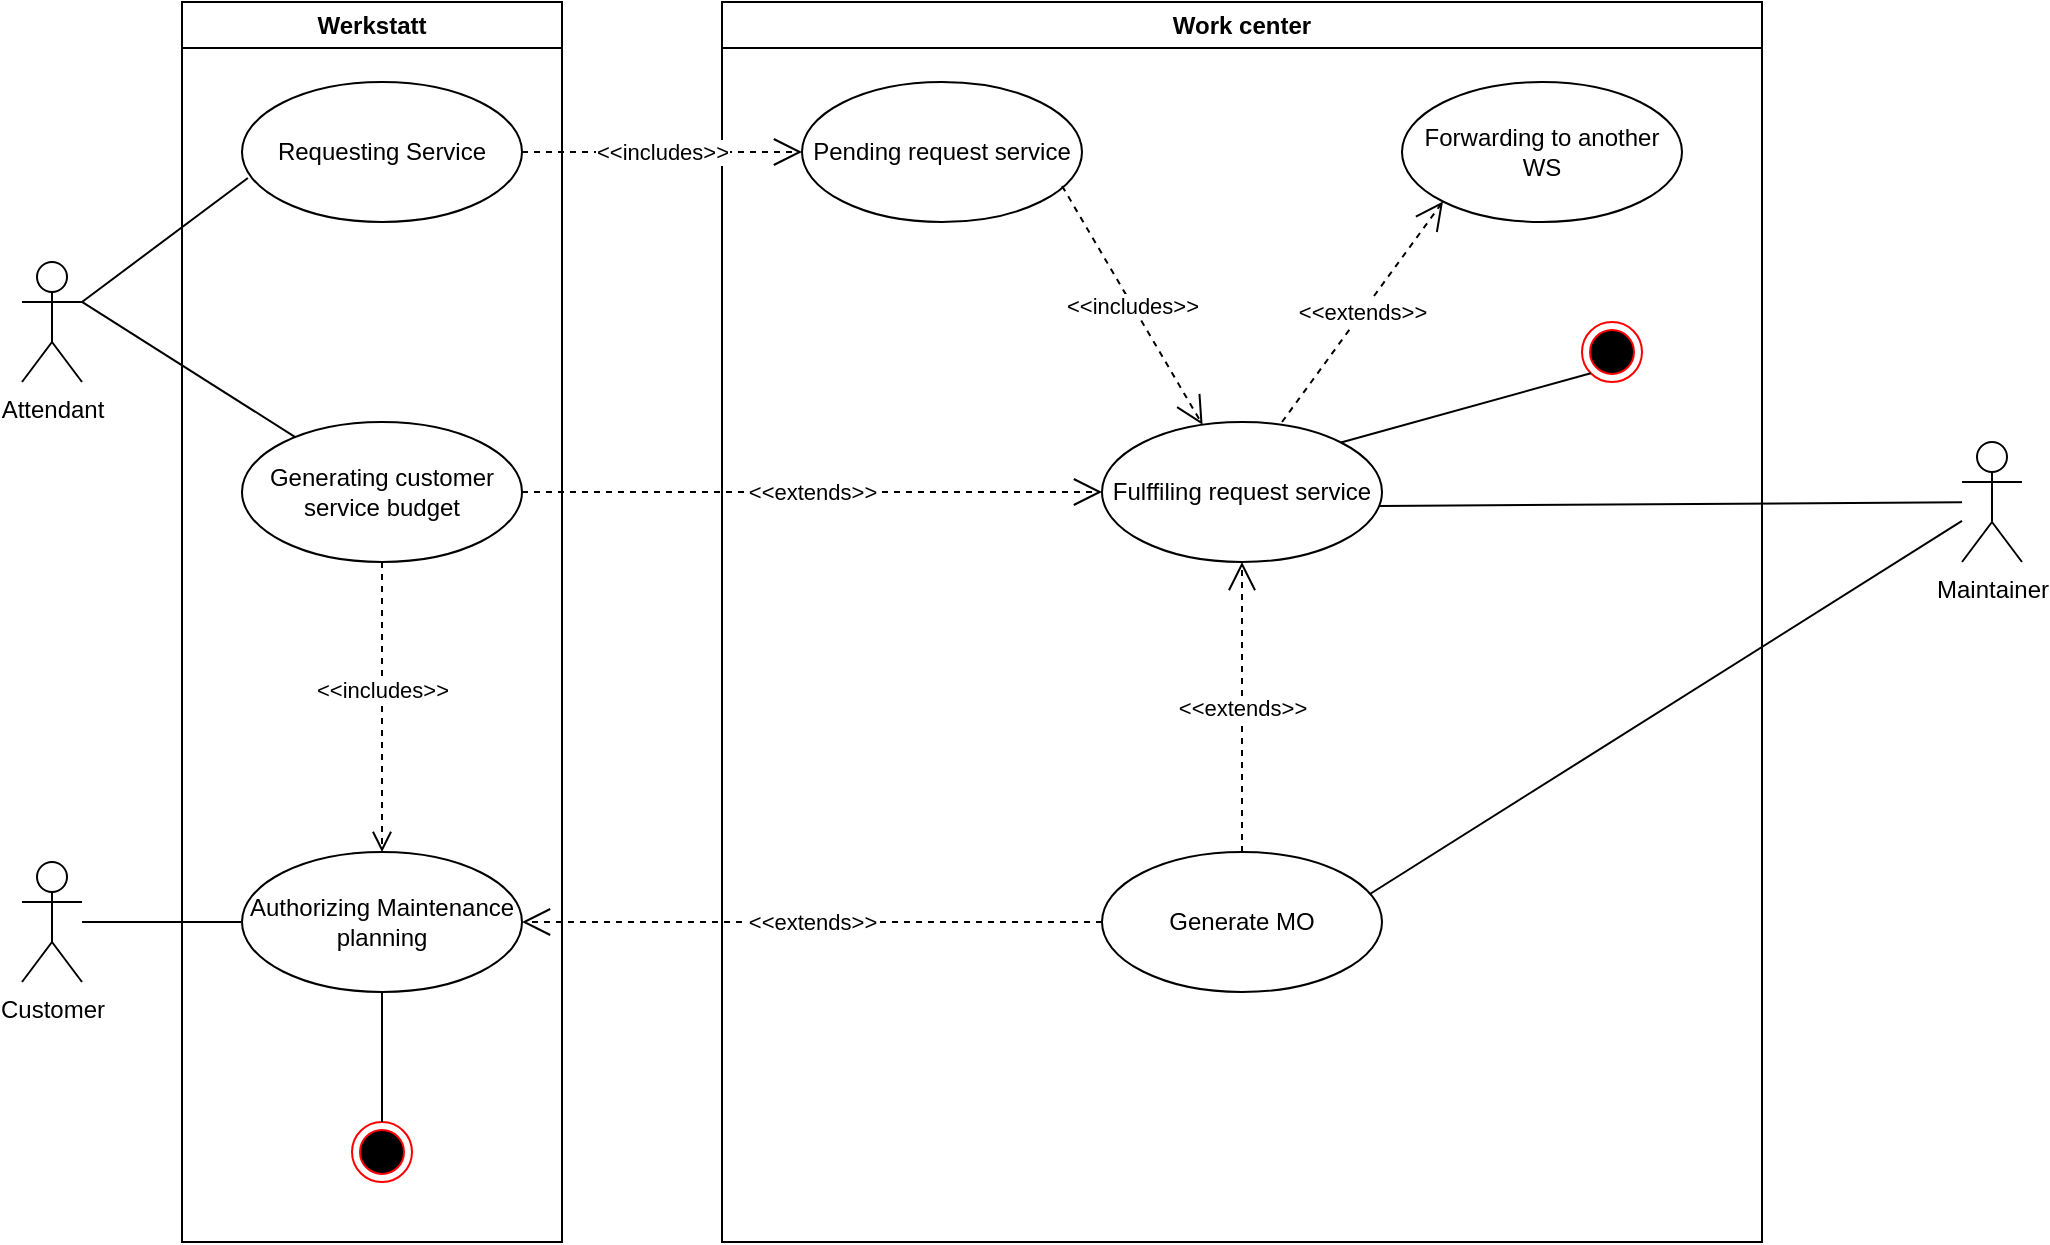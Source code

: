 <mxfile>
    <diagram name="Page-1" id="mQaCulovv7ul4VwpMXmZ">
        <mxGraphModel dx="896" dy="682" grid="1" gridSize="10" guides="1" tooltips="1" connect="1" arrows="1" fold="1" page="1" pageScale="1" pageWidth="2339" pageHeight="3300" math="0" shadow="0">
            <root>
                <mxCell id="0"/>
                <mxCell id="1" parent="0"/>
                <mxCell id="e3ZQKRUdp-5UI-5q3_ky-1" value="Attendant" style="shape=umlActor;verticalLabelPosition=bottom;verticalAlign=top;html=1;outlineConnect=0;" parent="1" vertex="1">
                    <mxGeometry x="20" y="180" width="30" height="60" as="geometry"/>
                </mxCell>
                <mxCell id="e3ZQKRUdp-5UI-5q3_ky-2" value="Werkstatt" style="swimlane;whiteSpace=wrap;html=1;" parent="1" vertex="1">
                    <mxGeometry x="100" y="50" width="190" height="620" as="geometry"/>
                </mxCell>
                <mxCell id="e3ZQKRUdp-5UI-5q3_ky-3" value="Requesting Service" style="ellipse;whiteSpace=wrap;html=1;" parent="e3ZQKRUdp-5UI-5q3_ky-2" vertex="1">
                    <mxGeometry x="30" y="40" width="140" height="70" as="geometry"/>
                </mxCell>
                <mxCell id="e3ZQKRUdp-5UI-5q3_ky-18" value="Generating customer service budget" style="ellipse;whiteSpace=wrap;html=1;" parent="e3ZQKRUdp-5UI-5q3_ky-2" vertex="1">
                    <mxGeometry x="30" y="210" width="140" height="70" as="geometry"/>
                </mxCell>
                <mxCell id="e3ZQKRUdp-5UI-5q3_ky-20" value="Authorizing Maintenance planning" style="ellipse;whiteSpace=wrap;html=1;" parent="e3ZQKRUdp-5UI-5q3_ky-2" vertex="1">
                    <mxGeometry x="30" y="425" width="140" height="70" as="geometry"/>
                </mxCell>
                <mxCell id="e3ZQKRUdp-5UI-5q3_ky-21" value="&amp;lt;&amp;lt;includes&amp;gt;&amp;gt;" style="html=1;verticalAlign=bottom;endArrow=open;dashed=1;endSize=8;edgeStyle=elbowEdgeStyle;elbow=vertical;curved=0;rounded=0;entryX=0.5;entryY=0;entryDx=0;entryDy=0;exitX=0.5;exitY=1;exitDx=0;exitDy=0;" parent="e3ZQKRUdp-5UI-5q3_ky-2" source="e3ZQKRUdp-5UI-5q3_ky-18" target="e3ZQKRUdp-5UI-5q3_ky-20" edge="1">
                    <mxGeometry relative="1" as="geometry">
                        <mxPoint x="150" y="330" as="sourcePoint"/>
                        <mxPoint x="95" y="260" as="targetPoint"/>
                        <Array as="points">
                            <mxPoint x="70" y="310"/>
                        </Array>
                    </mxGeometry>
                </mxCell>
                <mxCell id="e3ZQKRUdp-5UI-5q3_ky-30" value="" style="ellipse;html=1;shape=endState;fillColor=#000000;strokeColor=#ff0000;" parent="e3ZQKRUdp-5UI-5q3_ky-2" vertex="1">
                    <mxGeometry x="85" y="560" width="30" height="30" as="geometry"/>
                </mxCell>
                <mxCell id="e3ZQKRUdp-5UI-5q3_ky-31" value="" style="endArrow=none;html=1;rounded=0;entryX=0.5;entryY=1;entryDx=0;entryDy=0;exitX=0.5;exitY=0;exitDx=0;exitDy=0;" parent="e3ZQKRUdp-5UI-5q3_ky-2" source="e3ZQKRUdp-5UI-5q3_ky-30" target="e3ZQKRUdp-5UI-5q3_ky-20" edge="1">
                    <mxGeometry width="50" height="50" relative="1" as="geometry">
                        <mxPoint x="110" y="500" as="sourcePoint"/>
                        <mxPoint x="160" y="450" as="targetPoint"/>
                    </mxGeometry>
                </mxCell>
                <mxCell id="e3ZQKRUdp-5UI-5q3_ky-4" value="" style="endArrow=none;html=1;rounded=0;entryX=0.021;entryY=0.686;entryDx=0;entryDy=0;entryPerimeter=0;exitX=1;exitY=0.333;exitDx=0;exitDy=0;exitPerimeter=0;" parent="1" source="e3ZQKRUdp-5UI-5q3_ky-1" target="e3ZQKRUdp-5UI-5q3_ky-3" edge="1">
                    <mxGeometry width="50" height="50" relative="1" as="geometry">
                        <mxPoint x="120" y="320" as="sourcePoint"/>
                        <mxPoint x="170" y="270" as="targetPoint"/>
                    </mxGeometry>
                </mxCell>
                <mxCell id="e3ZQKRUdp-5UI-5q3_ky-8" value="Work center" style="swimlane;whiteSpace=wrap;html=1;" parent="1" vertex="1">
                    <mxGeometry x="370" y="50" width="520" height="620" as="geometry"/>
                </mxCell>
                <mxCell id="e3ZQKRUdp-5UI-5q3_ky-9" value="Pending request service" style="ellipse;whiteSpace=wrap;html=1;" parent="e3ZQKRUdp-5UI-5q3_ky-8" vertex="1">
                    <mxGeometry x="40" y="40" width="140" height="70" as="geometry"/>
                </mxCell>
                <mxCell id="e3ZQKRUdp-5UI-5q3_ky-11" value="Fulffiling request service" style="ellipse;whiteSpace=wrap;html=1;" parent="e3ZQKRUdp-5UI-5q3_ky-8" vertex="1">
                    <mxGeometry x="190" y="210" width="140" height="70" as="geometry"/>
                </mxCell>
                <mxCell id="e3ZQKRUdp-5UI-5q3_ky-12" value="&amp;lt;&amp;lt;includes&amp;gt;&amp;gt;" style="endArrow=open;endSize=12;dashed=1;html=1;rounded=0;exitX=0.929;exitY=0.743;exitDx=0;exitDy=0;exitPerimeter=0;" parent="e3ZQKRUdp-5UI-5q3_ky-8" source="e3ZQKRUdp-5UI-5q3_ky-9" target="e3ZQKRUdp-5UI-5q3_ky-11" edge="1">
                    <mxGeometry width="160" relative="1" as="geometry">
                        <mxPoint x="90" y="160" as="sourcePoint"/>
                        <mxPoint x="250" y="160" as="targetPoint"/>
                    </mxGeometry>
                </mxCell>
                <mxCell id="e3ZQKRUdp-5UI-5q3_ky-5" value="Generate MO" style="ellipse;whiteSpace=wrap;html=1;" parent="e3ZQKRUdp-5UI-5q3_ky-8" vertex="1">
                    <mxGeometry x="190" y="425" width="140" height="70" as="geometry"/>
                </mxCell>
                <mxCell id="e3ZQKRUdp-5UI-5q3_ky-33" value="" style="ellipse;html=1;shape=endState;fillColor=#000000;strokeColor=#ff0000;" parent="e3ZQKRUdp-5UI-5q3_ky-8" vertex="1">
                    <mxGeometry x="430" y="160" width="30" height="30" as="geometry"/>
                </mxCell>
                <mxCell id="e3ZQKRUdp-5UI-5q3_ky-40" value="&amp;lt;&amp;lt;extends&amp;gt;&amp;gt;" style="endArrow=open;endSize=12;dashed=1;html=1;rounded=0;entryX=0.5;entryY=1;entryDx=0;entryDy=0;exitX=0.5;exitY=0;exitDx=0;exitDy=0;" parent="e3ZQKRUdp-5UI-5q3_ky-8" source="e3ZQKRUdp-5UI-5q3_ky-5" target="e3ZQKRUdp-5UI-5q3_ky-11" edge="1">
                    <mxGeometry width="160" relative="1" as="geometry">
                        <mxPoint x="130" y="390" as="sourcePoint"/>
                        <mxPoint x="290" y="390" as="targetPoint"/>
                    </mxGeometry>
                </mxCell>
                <mxCell id="e3ZQKRUdp-5UI-5q3_ky-43" value="" style="endArrow=none;html=1;rounded=0;entryX=1;entryY=0;entryDx=0;entryDy=0;exitX=0;exitY=1;exitDx=0;exitDy=0;" parent="e3ZQKRUdp-5UI-5q3_ky-8" source="e3ZQKRUdp-5UI-5q3_ky-33" target="e3ZQKRUdp-5UI-5q3_ky-11" edge="1">
                    <mxGeometry width="50" height="50" relative="1" as="geometry">
                        <mxPoint x="450" y="170" as="sourcePoint"/>
                        <mxPoint x="500" y="120" as="targetPoint"/>
                    </mxGeometry>
                </mxCell>
                <mxCell id="e3ZQKRUdp-5UI-5q3_ky-46" value="Forwarding to another WS" style="ellipse;whiteSpace=wrap;html=1;" parent="e3ZQKRUdp-5UI-5q3_ky-8" vertex="1">
                    <mxGeometry x="340" y="40" width="140" height="70" as="geometry"/>
                </mxCell>
                <mxCell id="e3ZQKRUdp-5UI-5q3_ky-47" value="&amp;lt;&amp;lt;extends&amp;gt;&amp;gt;" style="endArrow=open;endSize=12;dashed=1;html=1;rounded=0;entryX=0;entryY=1;entryDx=0;entryDy=0;exitX=0.643;exitY=0;exitDx=0;exitDy=0;exitPerimeter=0;" parent="e3ZQKRUdp-5UI-5q3_ky-8" source="e3ZQKRUdp-5UI-5q3_ky-11" target="e3ZQKRUdp-5UI-5q3_ky-46" edge="1">
                    <mxGeometry width="160" relative="1" as="geometry">
                        <mxPoint x="290" y="260" as="sourcePoint"/>
                        <mxPoint x="290" y="60" as="targetPoint"/>
                    </mxGeometry>
                </mxCell>
                <mxCell id="e3ZQKRUdp-5UI-5q3_ky-10" value="&amp;lt;&amp;lt;includes&amp;gt;&amp;gt;" style="endArrow=open;endSize=12;dashed=1;html=1;rounded=0;exitX=1;exitY=0.5;exitDx=0;exitDy=0;entryX=0;entryY=0.5;entryDx=0;entryDy=0;" parent="1" source="e3ZQKRUdp-5UI-5q3_ky-3" target="e3ZQKRUdp-5UI-5q3_ky-9" edge="1">
                    <mxGeometry width="160" relative="1" as="geometry">
                        <mxPoint x="290" y="160" as="sourcePoint"/>
                        <mxPoint x="450" y="160" as="targetPoint"/>
                    </mxGeometry>
                </mxCell>
                <mxCell id="e3ZQKRUdp-5UI-5q3_ky-13" value="Maintainer" style="shape=umlActor;verticalLabelPosition=bottom;verticalAlign=top;html=1;" parent="1" vertex="1">
                    <mxGeometry x="990" y="270" width="30" height="60" as="geometry"/>
                </mxCell>
                <mxCell id="e3ZQKRUdp-5UI-5q3_ky-14" value="" style="endArrow=none;html=1;rounded=0;exitX=0.993;exitY=0.6;exitDx=0;exitDy=0;exitPerimeter=0;" parent="1" source="e3ZQKRUdp-5UI-5q3_ky-11" target="e3ZQKRUdp-5UI-5q3_ky-13" edge="1">
                    <mxGeometry width="50" height="50" relative="1" as="geometry">
                        <mxPoint x="600" y="460" as="sourcePoint"/>
                        <mxPoint x="650" y="410" as="targetPoint"/>
                    </mxGeometry>
                </mxCell>
                <mxCell id="e3ZQKRUdp-5UI-5q3_ky-17" value="" style="endArrow=none;html=1;rounded=0;exitX=0.957;exitY=0.3;exitDx=0;exitDy=0;exitPerimeter=0;" parent="1" source="e3ZQKRUdp-5UI-5q3_ky-5" target="e3ZQKRUdp-5UI-5q3_ky-13" edge="1">
                    <mxGeometry width="50" height="50" relative="1" as="geometry">
                        <mxPoint x="860" y="300" as="sourcePoint"/>
                        <mxPoint x="650" y="410" as="targetPoint"/>
                    </mxGeometry>
                </mxCell>
                <mxCell id="e3ZQKRUdp-5UI-5q3_ky-19" value="&amp;lt;&amp;lt;extends&amp;gt;&amp;gt;" style="endArrow=open;endSize=12;dashed=1;html=1;rounded=0;exitX=1;exitY=0.5;exitDx=0;exitDy=0;entryX=0;entryY=0.5;entryDx=0;entryDy=0;" parent="1" source="e3ZQKRUdp-5UI-5q3_ky-18" target="e3ZQKRUdp-5UI-5q3_ky-11" edge="1">
                    <mxGeometry width="160" relative="1" as="geometry">
                        <mxPoint x="320" y="330" as="sourcePoint"/>
                        <mxPoint x="760" y="150" as="targetPoint"/>
                    </mxGeometry>
                </mxCell>
                <mxCell id="e3ZQKRUdp-5UI-5q3_ky-23" value="Customer" style="shape=umlActor;verticalLabelPosition=bottom;verticalAlign=top;html=1;" parent="1" vertex="1">
                    <mxGeometry x="20" y="480" width="30" height="60" as="geometry"/>
                </mxCell>
                <mxCell id="e3ZQKRUdp-5UI-5q3_ky-29" value="&amp;lt;&amp;lt;extends&amp;gt;&amp;gt;" style="endArrow=open;endSize=12;dashed=1;html=1;rounded=0;entryX=1;entryY=0.5;entryDx=0;entryDy=0;exitX=0;exitY=0.5;exitDx=0;exitDy=0;" parent="1" source="e3ZQKRUdp-5UI-5q3_ky-5" target="e3ZQKRUdp-5UI-5q3_ky-20" edge="1">
                    <mxGeometry width="160" relative="1" as="geometry">
                        <mxPoint x="410" y="505" as="sourcePoint"/>
                        <mxPoint x="460" y="450" as="targetPoint"/>
                    </mxGeometry>
                </mxCell>
                <mxCell id="e3ZQKRUdp-5UI-5q3_ky-32" value="" style="endArrow=none;html=1;rounded=0;entryX=0;entryY=0.5;entryDx=0;entryDy=0;" parent="1" source="e3ZQKRUdp-5UI-5q3_ky-23" target="e3ZQKRUdp-5UI-5q3_ky-20" edge="1">
                    <mxGeometry width="50" height="50" relative="1" as="geometry">
                        <mxPoint x="70" y="520" as="sourcePoint"/>
                        <mxPoint x="120" y="470" as="targetPoint"/>
                    </mxGeometry>
                </mxCell>
                <mxCell id="e3ZQKRUdp-5UI-5q3_ky-49" value="" style="endArrow=none;html=1;rounded=0;exitX=1;exitY=0.333;exitDx=0;exitDy=0;exitPerimeter=0;" parent="1" source="e3ZQKRUdp-5UI-5q3_ky-1" target="e3ZQKRUdp-5UI-5q3_ky-18" edge="1">
                    <mxGeometry width="50" height="50" relative="1" as="geometry">
                        <mxPoint x="70" y="250" as="sourcePoint"/>
                        <mxPoint x="120" y="200" as="targetPoint"/>
                    </mxGeometry>
                </mxCell>
            </root>
        </mxGraphModel>
    </diagram>
</mxfile>